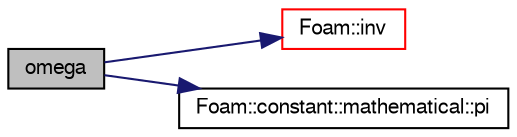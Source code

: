 digraph "omega"
{
  bgcolor="transparent";
  edge [fontname="FreeSans",fontsize="10",labelfontname="FreeSans",labelfontsize="10"];
  node [fontname="FreeSans",fontsize="10",shape=record];
  rankdir="LR";
  Node1 [label="omega",height=0.2,width=0.4,color="black", fillcolor="grey75", style="filled" fontcolor="black"];
  Node1 -> Node2 [color="midnightblue",fontsize="10",style="solid",fontname="FreeSans"];
  Node2 [label="Foam::inv",height=0.2,width=0.4,color="red",URL="$a10237.html#ac51979edadae5b8ade119dd30b88e381"];
  Node1 -> Node3 [color="midnightblue",fontsize="10",style="solid",fontname="FreeSans"];
  Node3 [label="Foam::constant::mathematical::pi",height=0.2,width=0.4,color="black",URL="$a10249.html#a731b8788a4c01586c35266c7ca4fed04"];
}

